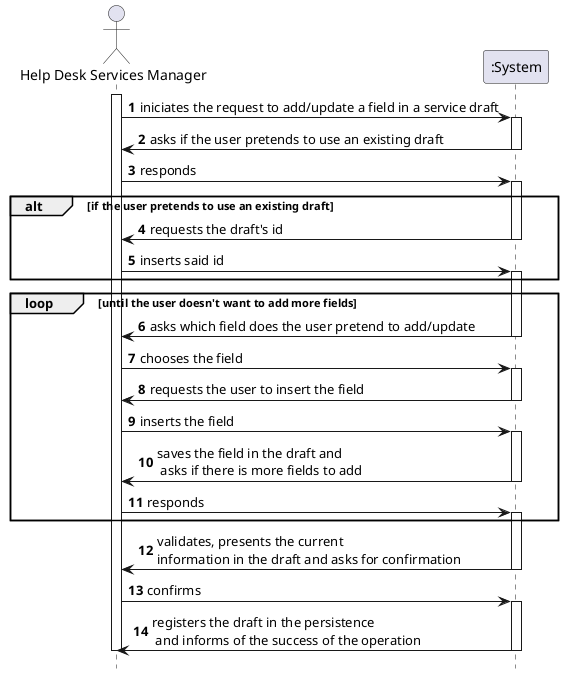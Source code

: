 @startuml
autonumber
hide footbox

actor "Help Desk Services Manager" as HSM
participant ":System" as SYST

activate HSM

HSM -> SYST : iniciates the request to add/update a field in a service draft
activate SYST

SYST -> HSM : asks if the user pretends to use an existing draft
deactivate SYST

HSM -> SYST : responds
activate SYST

alt if the user pretends to use an existing draft
SYST -> HSM : requests the draft's id
deactivate SYST

HSM -> SYST : inserts said id
activate SYST
end

loop until the user doesn't want to add more fields
SYST -> HSM : asks which field does the user pretend to add/update
deactivate SYST

HSM -> SYST : chooses the field
activate SYST

SYST -> HSM : requests the user to insert the field
deactivate SYST

HSM -> SYST : inserts the field
activate SYST

SYST -> HSM : saves the field in the draft and\n asks if there is more fields to add
deactivate SYST

HSM -> SYST : responds
activate SYST
end

SYST -> HSM : validates, presents the current \ninformation in the draft and asks for confirmation
deactivate SYST

HSM -> SYST : confirms
activate SYST

SYST -> HSM : registers the draft in the persistence\n and informs of the success of the operation
deactivate SYST
deactivate HSM

@enduml
